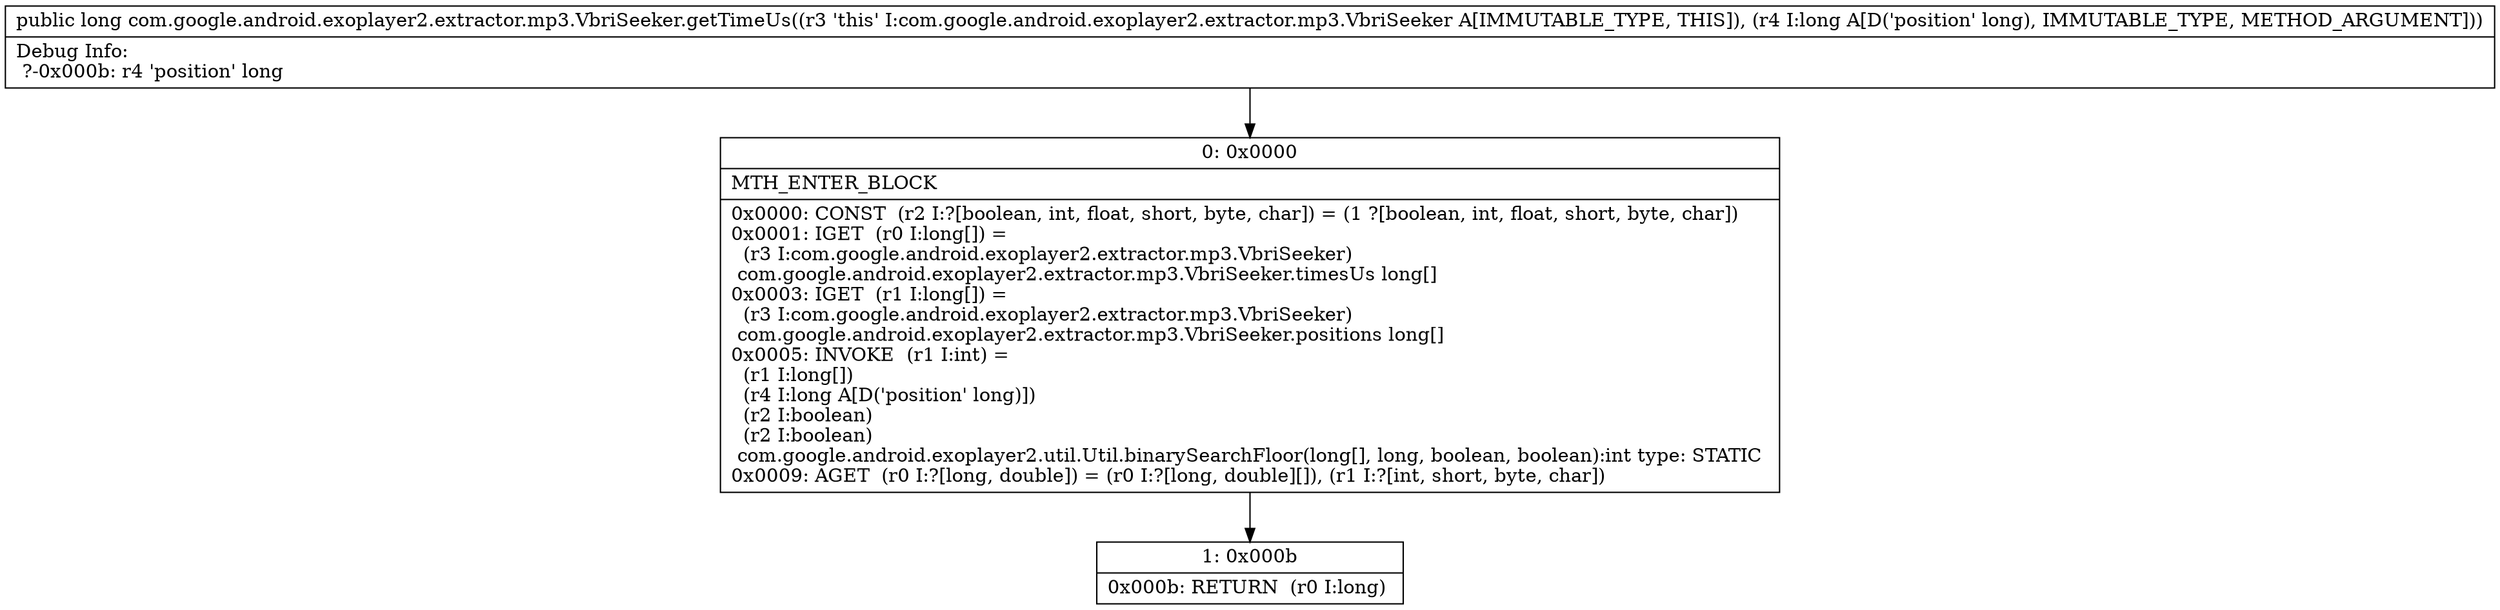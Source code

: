 digraph "CFG forcom.google.android.exoplayer2.extractor.mp3.VbriSeeker.getTimeUs(J)J" {
Node_0 [shape=record,label="{0\:\ 0x0000|MTH_ENTER_BLOCK\l|0x0000: CONST  (r2 I:?[boolean, int, float, short, byte, char]) = (1 ?[boolean, int, float, short, byte, char]) \l0x0001: IGET  (r0 I:long[]) = \l  (r3 I:com.google.android.exoplayer2.extractor.mp3.VbriSeeker)\l com.google.android.exoplayer2.extractor.mp3.VbriSeeker.timesUs long[] \l0x0003: IGET  (r1 I:long[]) = \l  (r3 I:com.google.android.exoplayer2.extractor.mp3.VbriSeeker)\l com.google.android.exoplayer2.extractor.mp3.VbriSeeker.positions long[] \l0x0005: INVOKE  (r1 I:int) = \l  (r1 I:long[])\l  (r4 I:long A[D('position' long)])\l  (r2 I:boolean)\l  (r2 I:boolean)\l com.google.android.exoplayer2.util.Util.binarySearchFloor(long[], long, boolean, boolean):int type: STATIC \l0x0009: AGET  (r0 I:?[long, double]) = (r0 I:?[long, double][]), (r1 I:?[int, short, byte, char]) \l}"];
Node_1 [shape=record,label="{1\:\ 0x000b|0x000b: RETURN  (r0 I:long) \l}"];
MethodNode[shape=record,label="{public long com.google.android.exoplayer2.extractor.mp3.VbriSeeker.getTimeUs((r3 'this' I:com.google.android.exoplayer2.extractor.mp3.VbriSeeker A[IMMUTABLE_TYPE, THIS]), (r4 I:long A[D('position' long), IMMUTABLE_TYPE, METHOD_ARGUMENT]))  | Debug Info:\l  ?\-0x000b: r4 'position' long\l}"];
MethodNode -> Node_0;
Node_0 -> Node_1;
}

